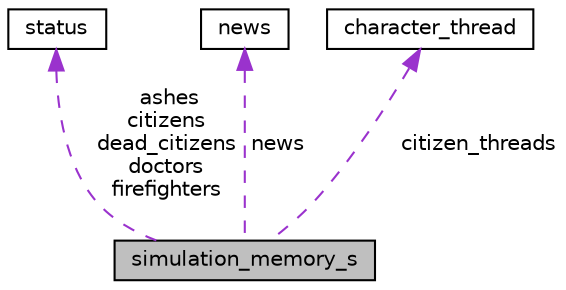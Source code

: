 digraph "simulation_memory_s"
{
 // LATEX_PDF_SIZE
  edge [fontname="Helvetica",fontsize="10",labelfontname="Helvetica",labelfontsize="10"];
  node [fontname="Helvetica",fontsize="10",shape=record];
  Node1 [label="simulation_memory_s",height=0.2,width=0.4,color="black", fillcolor="grey75", style="filled", fontcolor="black",tooltip=" "];
  Node2 -> Node1 [dir="back",color="darkorchid3",fontsize="10",style="dashed",label=" ashes\ncitizens\ndead_citizens\ndoctors\nfirefighters" ,fontname="Helvetica"];
  Node2 [label="status",height=0.2,width=0.4,color="black", fillcolor="white", style="filled",URL="$structstatus.html",tooltip=" "];
  Node3 -> Node1 [dir="back",color="darkorchid3",fontsize="10",style="dashed",label=" news" ,fontname="Helvetica"];
  Node3 [label="news",height=0.2,width=0.4,color="black", fillcolor="white", style="filled",URL="$structnews.html",tooltip=" "];
  Node4 -> Node1 [dir="back",color="darkorchid3",fontsize="10",style="dashed",label=" citizen_threads" ,fontname="Helvetica"];
  Node4 [label="character_thread",height=0.2,width=0.4,color="black", fillcolor="white", style="filled",URL="$structcharacter__thread.html",tooltip=" "];
}
